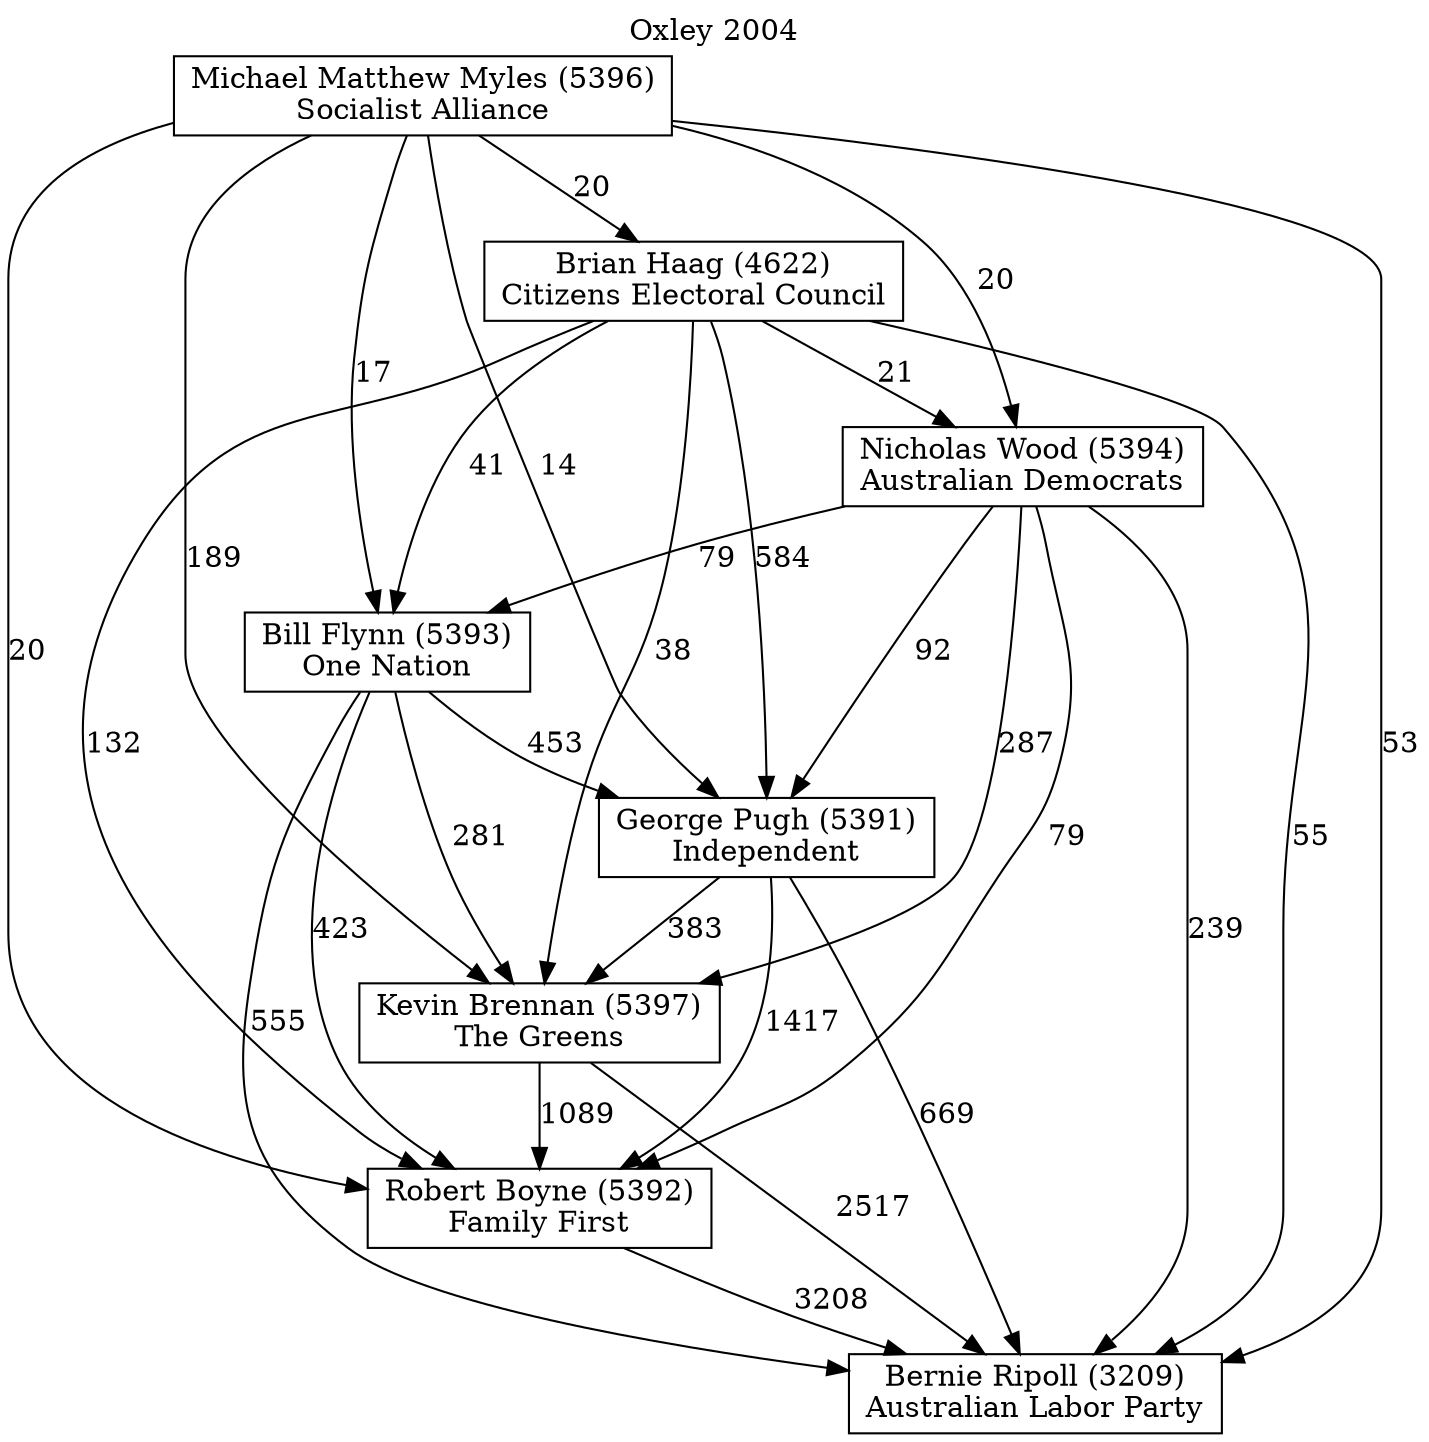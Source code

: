 // House preference flow
digraph "Bernie Ripoll (3209)_Oxley_2004" {
	graph [label="Oxley 2004" labelloc=t mclimit=10]
	node [shape=box]
	"Bernie Ripoll (3209)" [label="Bernie Ripoll (3209)
Australian Labor Party"]
	"Bill Flynn (5393)" [label="Bill Flynn (5393)
One Nation"]
	"Brian Haag (4622)" [label="Brian Haag (4622)
Citizens Electoral Council"]
	"George Pugh (5391)" [label="George Pugh (5391)
Independent"]
	"Kevin Brennan (5397)" [label="Kevin Brennan (5397)
The Greens"]
	"Michael Matthew Myles (5396)" [label="Michael Matthew Myles (5396)
Socialist Alliance"]
	"Nicholas Wood (5394)" [label="Nicholas Wood (5394)
Australian Democrats"]
	"Robert Boyne (5392)" [label="Robert Boyne (5392)
Family First"]
	"Bill Flynn (5393)" -> "Bernie Ripoll (3209)" [label=555]
	"Bill Flynn (5393)" -> "George Pugh (5391)" [label=453]
	"Bill Flynn (5393)" -> "Kevin Brennan (5397)" [label=281]
	"Bill Flynn (5393)" -> "Robert Boyne (5392)" [label=423]
	"Brian Haag (4622)" -> "Bernie Ripoll (3209)" [label=55]
	"Brian Haag (4622)" -> "Bill Flynn (5393)" [label=41]
	"Brian Haag (4622)" -> "George Pugh (5391)" [label=584]
	"Brian Haag (4622)" -> "Kevin Brennan (5397)" [label=38]
	"Brian Haag (4622)" -> "Nicholas Wood (5394)" [label=21]
	"Brian Haag (4622)" -> "Robert Boyne (5392)" [label=132]
	"George Pugh (5391)" -> "Bernie Ripoll (3209)" [label=669]
	"George Pugh (5391)" -> "Kevin Brennan (5397)" [label=383]
	"George Pugh (5391)" -> "Robert Boyne (5392)" [label=1417]
	"Kevin Brennan (5397)" -> "Bernie Ripoll (3209)" [label=2517]
	"Kevin Brennan (5397)" -> "Robert Boyne (5392)" [label=1089]
	"Michael Matthew Myles (5396)" -> "Bernie Ripoll (3209)" [label=53]
	"Michael Matthew Myles (5396)" -> "Bill Flynn (5393)" [label=17]
	"Michael Matthew Myles (5396)" -> "Brian Haag (4622)" [label=20]
	"Michael Matthew Myles (5396)" -> "George Pugh (5391)" [label=14]
	"Michael Matthew Myles (5396)" -> "Kevin Brennan (5397)" [label=189]
	"Michael Matthew Myles (5396)" -> "Nicholas Wood (5394)" [label=20]
	"Michael Matthew Myles (5396)" -> "Robert Boyne (5392)" [label=20]
	"Nicholas Wood (5394)" -> "Bernie Ripoll (3209)" [label=239]
	"Nicholas Wood (5394)" -> "Bill Flynn (5393)" [label=79]
	"Nicholas Wood (5394)" -> "George Pugh (5391)" [label=92]
	"Nicholas Wood (5394)" -> "Kevin Brennan (5397)" [label=287]
	"Nicholas Wood (5394)" -> "Robert Boyne (5392)" [label=79]
	"Robert Boyne (5392)" -> "Bernie Ripoll (3209)" [label=3208]
}
